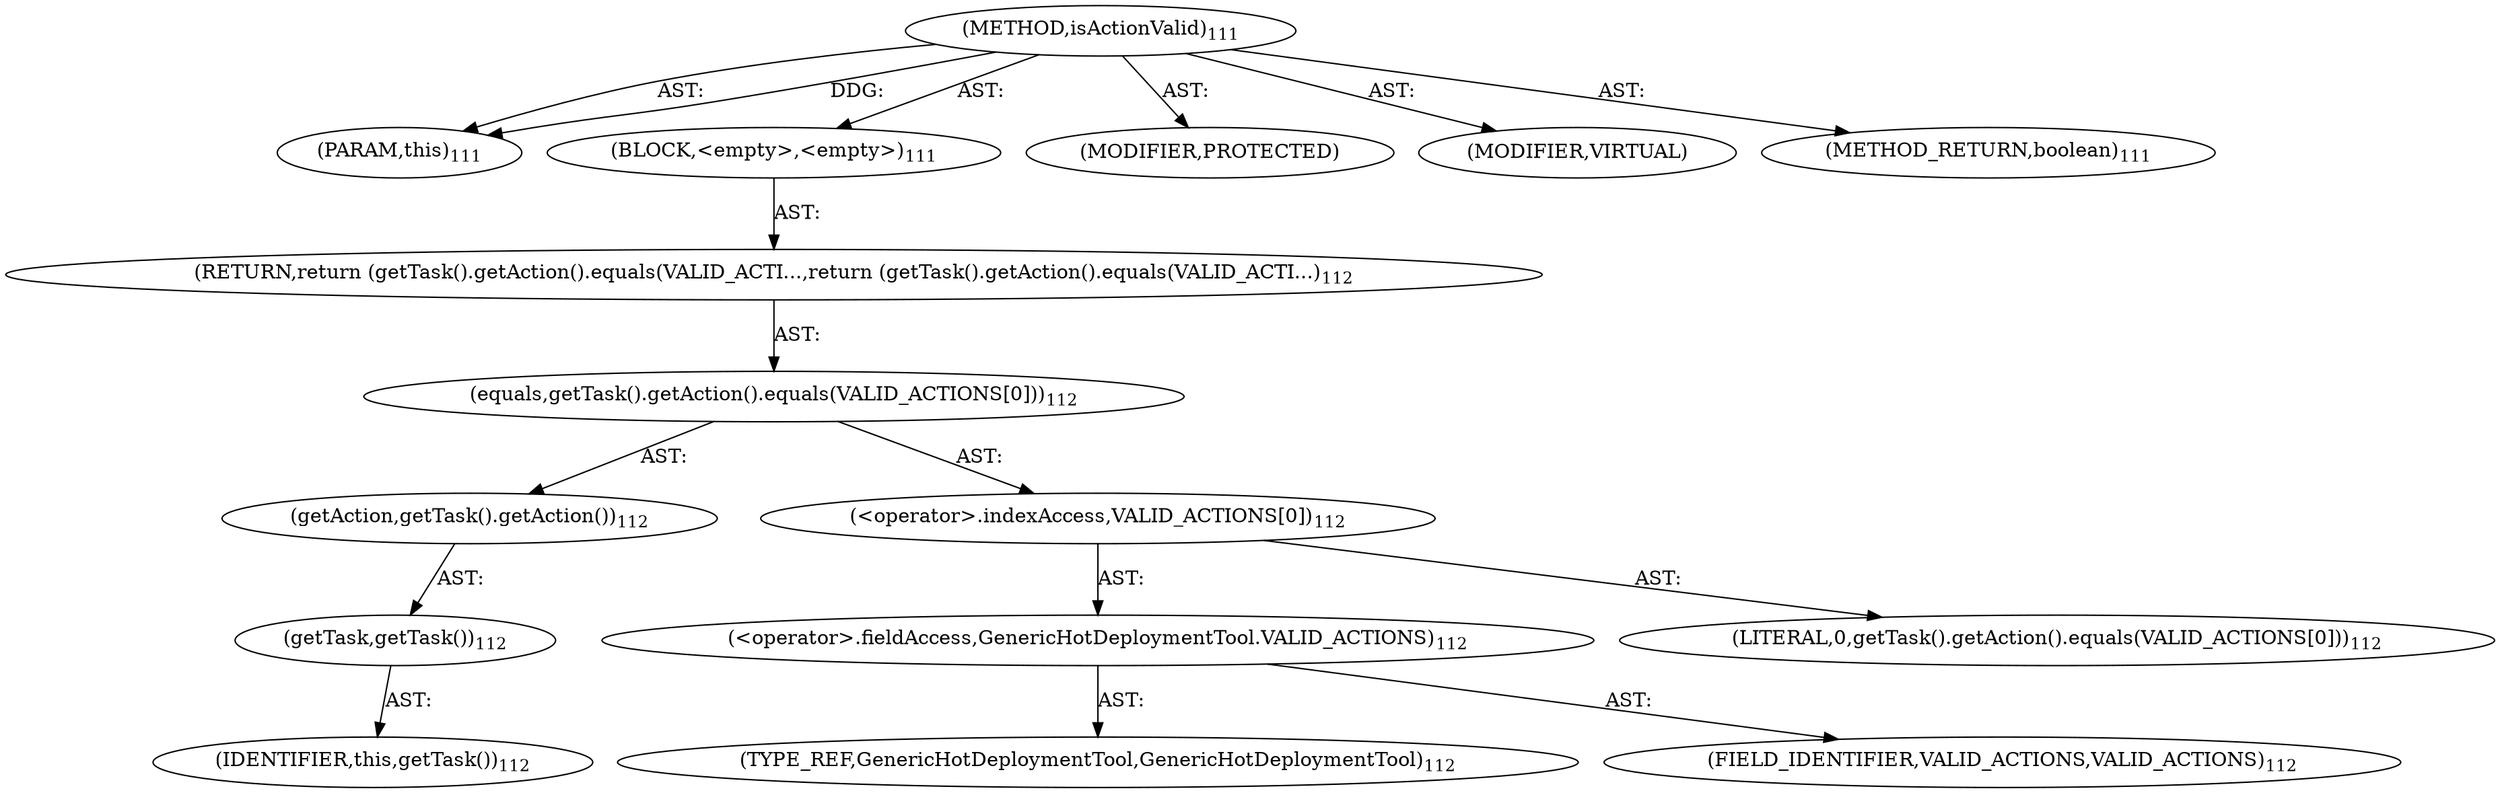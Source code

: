 digraph "isActionValid" {  
"111669149698" [label = <(METHOD,isActionValid)<SUB>111</SUB>> ]
"115964116992" [label = <(PARAM,this)<SUB>111</SUB>> ]
"25769803778" [label = <(BLOCK,&lt;empty&gt;,&lt;empty&gt;)<SUB>111</SUB>> ]
"146028888066" [label = <(RETURN,return (getTask().getAction().equals(VALID_ACTI...,return (getTask().getAction().equals(VALID_ACTI...)<SUB>112</SUB>> ]
"30064771076" [label = <(equals,getTask().getAction().equals(VALID_ACTIONS[0]))<SUB>112</SUB>> ]
"30064771077" [label = <(getAction,getTask().getAction())<SUB>112</SUB>> ]
"30064771078" [label = <(getTask,getTask())<SUB>112</SUB>> ]
"68719476736" [label = <(IDENTIFIER,this,getTask())<SUB>112</SUB>> ]
"30064771079" [label = <(&lt;operator&gt;.indexAccess,VALID_ACTIONS[0])<SUB>112</SUB>> ]
"30064771080" [label = <(&lt;operator&gt;.fieldAccess,GenericHotDeploymentTool.VALID_ACTIONS)<SUB>112</SUB>> ]
"180388626432" [label = <(TYPE_REF,GenericHotDeploymentTool,GenericHotDeploymentTool)<SUB>112</SUB>> ]
"55834574850" [label = <(FIELD_IDENTIFIER,VALID_ACTIONS,VALID_ACTIONS)<SUB>112</SUB>> ]
"90194313216" [label = <(LITERAL,0,getTask().getAction().equals(VALID_ACTIONS[0]))<SUB>112</SUB>> ]
"133143986184" [label = <(MODIFIER,PROTECTED)> ]
"133143986185" [label = <(MODIFIER,VIRTUAL)> ]
"128849018882" [label = <(METHOD_RETURN,boolean)<SUB>111</SUB>> ]
  "111669149698" -> "115964116992"  [ label = "AST: "] 
  "111669149698" -> "25769803778"  [ label = "AST: "] 
  "111669149698" -> "133143986184"  [ label = "AST: "] 
  "111669149698" -> "133143986185"  [ label = "AST: "] 
  "111669149698" -> "128849018882"  [ label = "AST: "] 
  "25769803778" -> "146028888066"  [ label = "AST: "] 
  "146028888066" -> "30064771076"  [ label = "AST: "] 
  "30064771076" -> "30064771077"  [ label = "AST: "] 
  "30064771076" -> "30064771079"  [ label = "AST: "] 
  "30064771077" -> "30064771078"  [ label = "AST: "] 
  "30064771078" -> "68719476736"  [ label = "AST: "] 
  "30064771079" -> "30064771080"  [ label = "AST: "] 
  "30064771079" -> "90194313216"  [ label = "AST: "] 
  "30064771080" -> "180388626432"  [ label = "AST: "] 
  "30064771080" -> "55834574850"  [ label = "AST: "] 
  "111669149698" -> "115964116992"  [ label = "DDG: "] 
}
